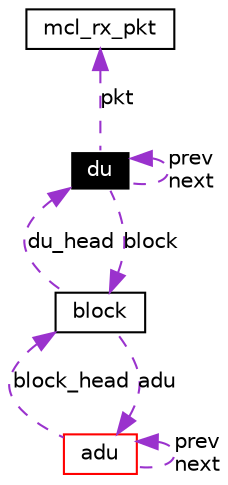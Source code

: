 digraph G
{
  edge [fontname="Helvetica",fontsize=10,labelfontname="Helvetica",labelfontsize=10];
  node [fontname="Helvetica",fontsize=10,shape=record];
  Node1 [label="du",height=0.2,width=0.4,color="white", fillcolor="black", style="filled" fontcolor="white"];
  Node1 -> Node1 [dir=back,color="darkorchid3",fontsize=10,style="dashed",label="prev\nnext",fontname="Helvetica"];
  Node2 -> Node1 [dir=back,color="darkorchid3",fontsize=10,style="dashed",label="pkt",fontname="Helvetica"];
  Node2 [label="mcl_rx_pkt",height=0.2,width=0.4,color="black",URL="$classmcl__rx__pkt.html"];
  Node3 -> Node1 [dir=back,color="darkorchid3",fontsize=10,style="dashed",label="block",fontname="Helvetica"];
  Node3 [label="block",height=0.2,width=0.4,color="black",URL="$structblock.html"];
  Node1 -> Node3 [dir=back,color="darkorchid3",fontsize=10,style="dashed",label="du_head",fontname="Helvetica"];
  Node4 -> Node3 [dir=back,color="darkorchid3",fontsize=10,style="dashed",label="adu",fontname="Helvetica"];
  Node4 [label="adu",height=0.2,width=0.4,color="red",URL="$structadu.html"];
  Node3 -> Node4 [dir=back,color="darkorchid3",fontsize=10,style="dashed",label="block_head",fontname="Helvetica"];
  Node4 -> Node4 [dir=back,color="darkorchid3",fontsize=10,style="dashed",label="prev\nnext",fontname="Helvetica"];
}
